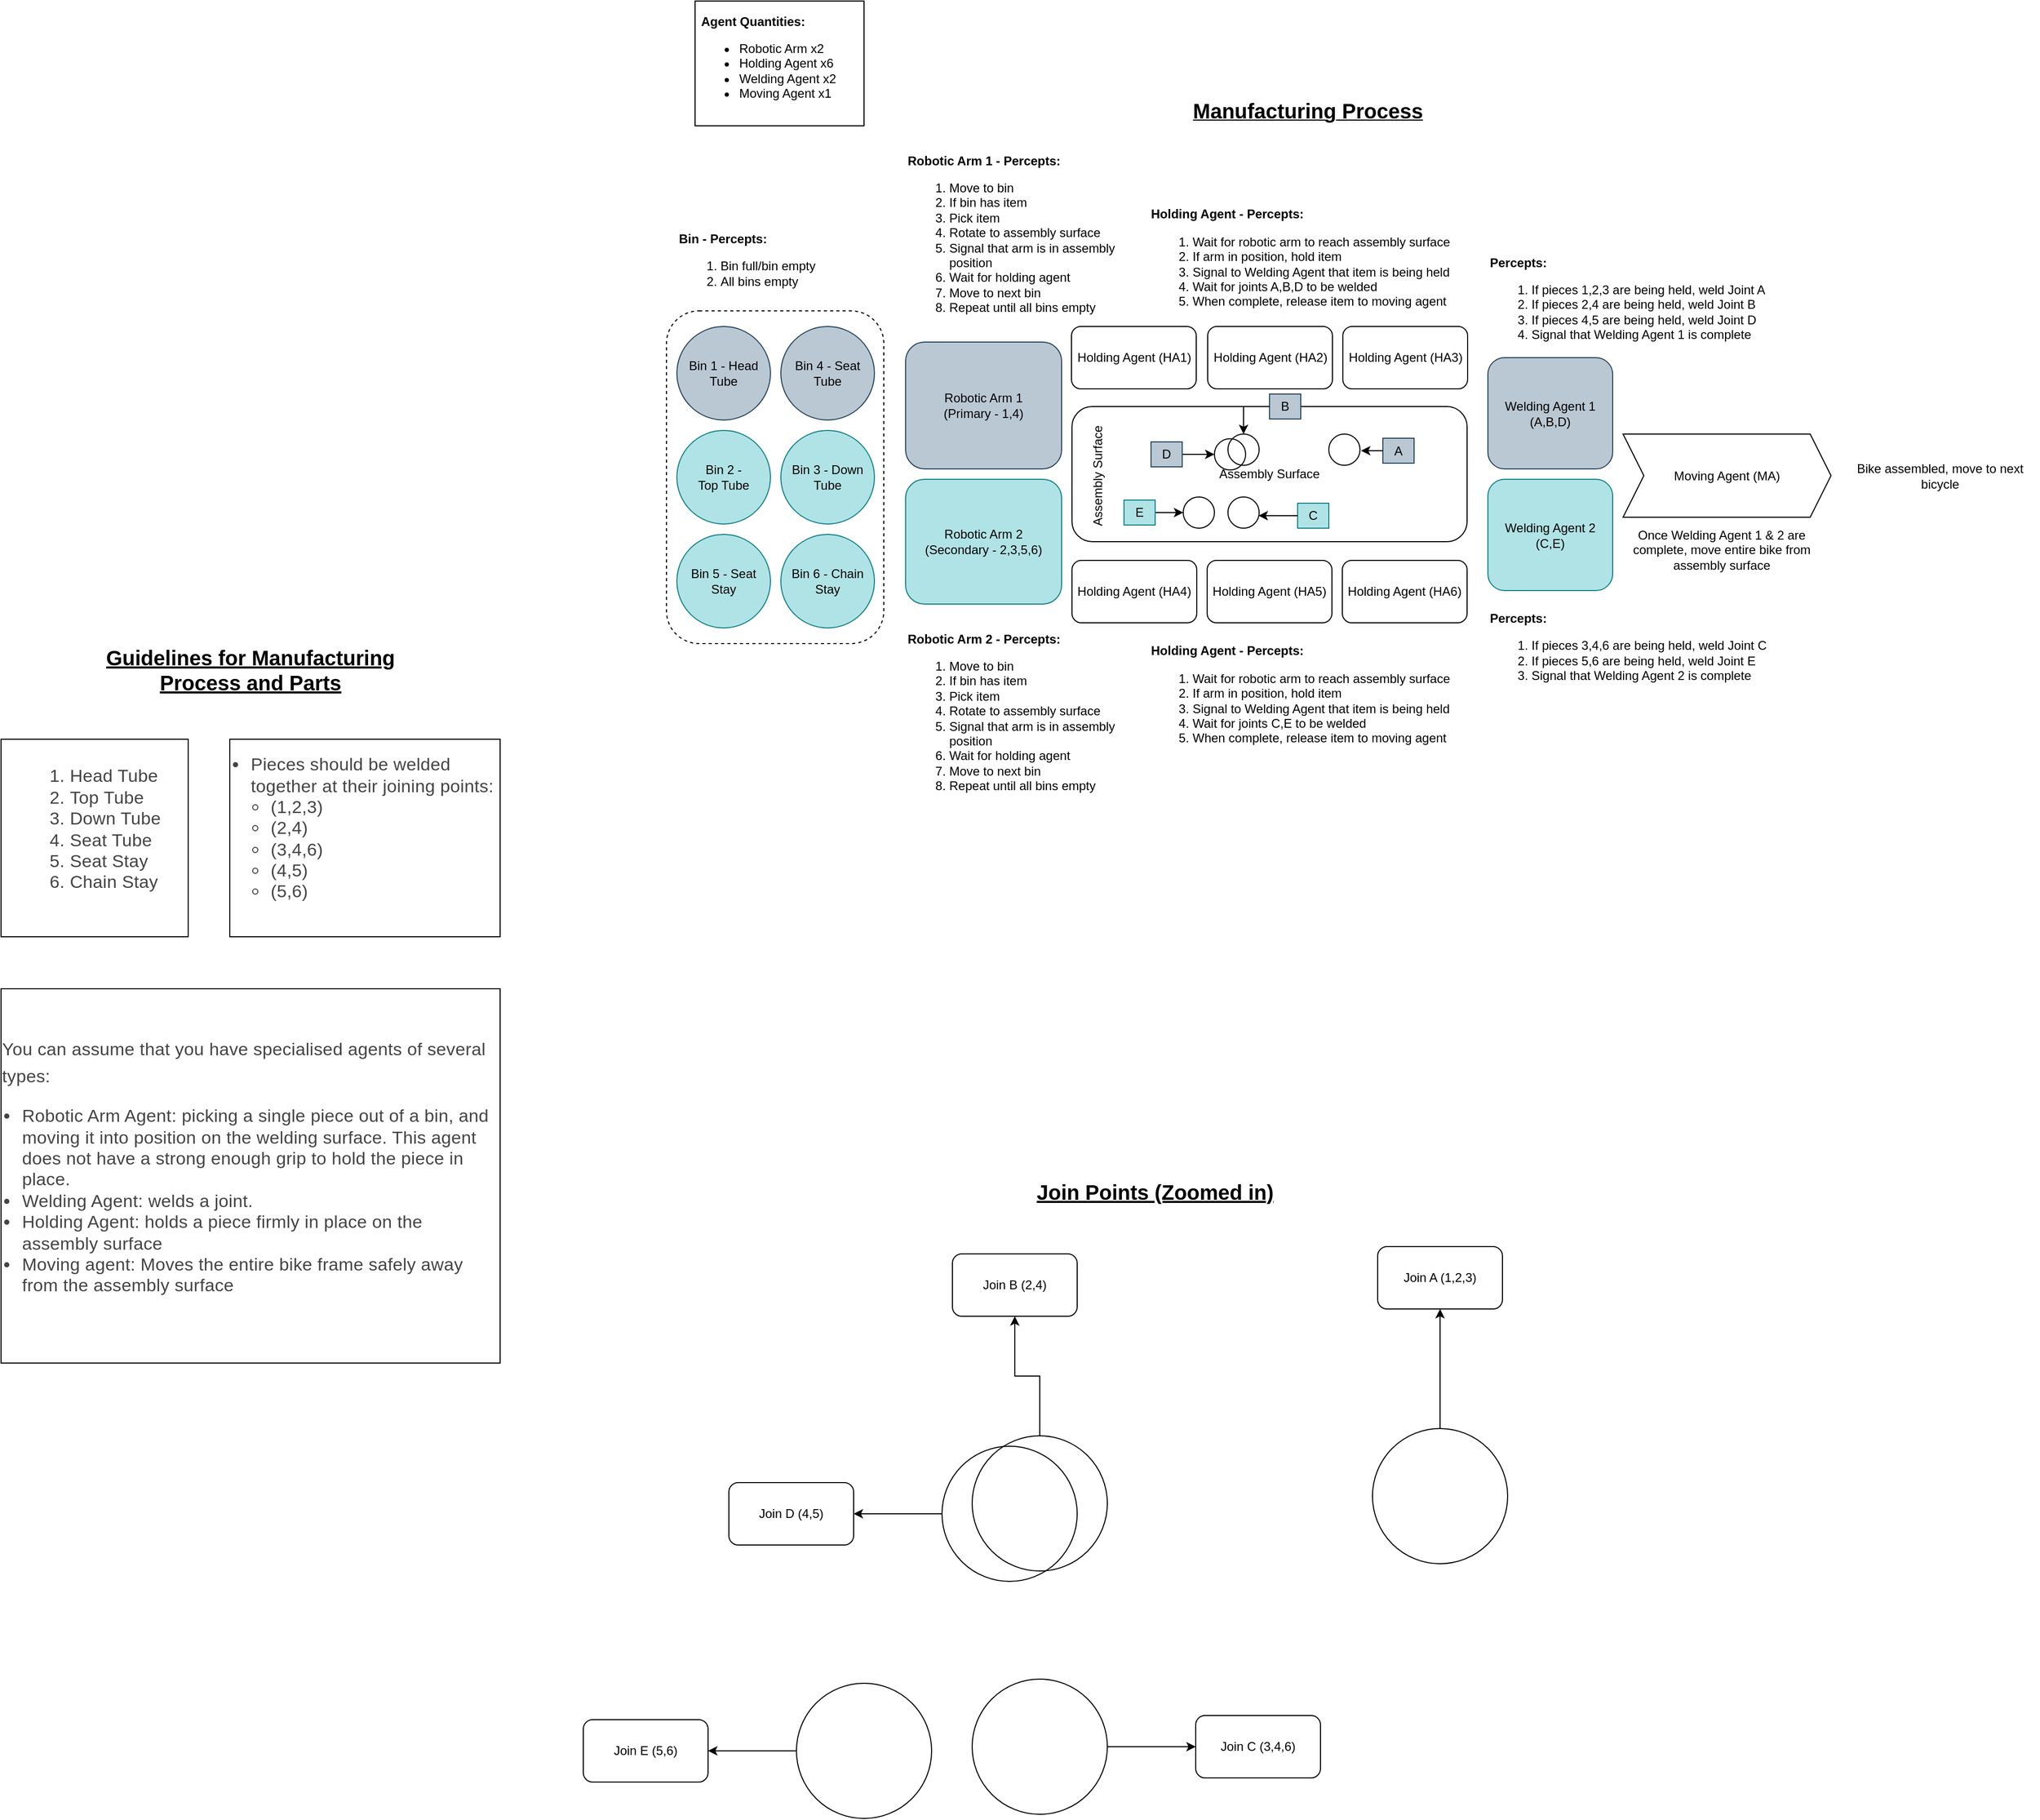 <mxfile version="21.8.0" type="github">
  <diagram id="C5RBs43oDa-KdzZeNtuy" name="Page-1">
    <mxGraphModel dx="2922" dy="2424" grid="1" gridSize="10" guides="1" tooltips="1" connect="1" arrows="1" fold="1" page="1" pageScale="1" pageWidth="827" pageHeight="1169" math="0" shadow="0">
      <root>
        <mxCell id="WIyWlLk6GJQsqaUBKTNV-0" />
        <mxCell id="WIyWlLk6GJQsqaUBKTNV-1" parent="WIyWlLk6GJQsqaUBKTNV-0" />
        <mxCell id="1owg42yloBusg6G1mB5r-0" value="&lt;ol style=&quot;box-sizing: border-box; margin-top: 0px; margin-bottom: 1rem; padding-top: 10px; padding-bottom: 10px; font-size: 17px; color: rgb(68, 68, 68); font-family: proxima-nova, sans-serif; letter-spacing: 0.175px; text-align: left; background-color: rgb(255, 255, 255);&quot;&gt;&lt;li style=&quot;box-sizing: border-box;&quot;&gt;Head Tube&lt;/li&gt;&lt;li style=&quot;box-sizing: border-box;&quot;&gt;Top Tube&lt;/li&gt;&lt;li style=&quot;box-sizing: border-box;&quot;&gt;Down Tube&lt;/li&gt;&lt;li style=&quot;box-sizing: border-box;&quot;&gt;Seat Tube&lt;/li&gt;&lt;li style=&quot;box-sizing: border-box;&quot;&gt;Seat Stay&lt;/li&gt;&lt;li style=&quot;box-sizing: border-box;&quot;&gt;Chain Stay&lt;/li&gt;&lt;/ol&gt;" style="rounded=0;whiteSpace=wrap;html=1;" vertex="1" parent="WIyWlLk6GJQsqaUBKTNV-1">
          <mxGeometry x="-150" y="-10" width="180" height="190" as="geometry" />
        </mxCell>
        <mxCell id="1owg42yloBusg6G1mB5r-1" value="&lt;p style=&quot;box-sizing: border-box; margin-top: 0px; margin-bottom: 1rem; line-height: 1.5; font-family: proxima-nova, arial, sans-serif; font-size: 17px; color: rgb(68, 68, 68); padding-right: 10px; letter-spacing: 0.175px; text-align: left; background-color: rgb(255, 255, 255);&quot;&gt;You can assume that you have specialised agents of several types:&lt;/p&gt;&lt;ul style=&quot;box-sizing: border-box; margin-top: 0px; padding-left: 1rem; margin-inline-start: 0.2rem; margin-bottom: 18px; font-family: proxima-nova, arial, sans-serif; font-size: 17px; color: rgb(68, 68, 68); letter-spacing: 0.175px; text-align: left; background-color: rgb(255, 255, 255);&quot; id=&quot;yui_3_17_2_1_1695556231344_34&quot;&gt;&lt;li style=&quot;box-sizing: border-box;&quot;&gt;Robotic Arm Agent: picking a single piece out of a bin, and moving it into position on the welding surface. This agent does not have a strong enough grip to hold the piece in place.&lt;/li&gt;&lt;li style=&quot;box-sizing: border-box;&quot; id=&quot;yui_3_17_2_1_1695556231344_33&quot;&gt;Welding Agent: welds a joint.&lt;/li&gt;&lt;li style=&quot;box-sizing: border-box;&quot;&gt;Holding Agent: holds a piece firmly in place on the assembly surface&lt;/li&gt;&lt;li style=&quot;box-sizing: border-box;&quot;&gt;Moving agent: Moves the entire bike frame safely away from the assembly surface&lt;/li&gt;&lt;/ul&gt;" style="rounded=0;whiteSpace=wrap;html=1;" vertex="1" parent="WIyWlLk6GJQsqaUBKTNV-1">
          <mxGeometry x="-150" y="230" width="480" height="360" as="geometry" />
        </mxCell>
        <mxCell id="1owg42yloBusg6G1mB5r-2" value="&lt;ul style=&quot;box-sizing: border-box; margin-top: 0px; padding-left: 1rem; margin-inline-start: 0.2rem; margin-bottom: 18px; font-family: proxima-nova, arial, sans-serif; font-size: 17px; color: rgb(68, 68, 68); letter-spacing: 0.175px; text-align: left; background-color: rgb(255, 255, 255);&quot; id=&quot;yui_3_17_2_1_1695556231344_37&quot;&gt;&lt;li style=&quot;box-sizing: border-box;&quot;&gt;Pieces should be welded together at their joining points:&lt;ul style=&quot;box-sizing: border-box; margin-top: 0px; padding-left: 1rem; margin-inline-start: 0.2rem; margin-bottom: 18px;&quot;&gt;&lt;li style=&quot;box-sizing: border-box;&quot;&gt;(1,2,3)&lt;/li&gt;&lt;li style=&quot;box-sizing: border-box;&quot;&gt;(2,4)&lt;/li&gt;&lt;li style=&quot;box-sizing: border-box;&quot;&gt;(3,4,6)&lt;/li&gt;&lt;li style=&quot;box-sizing: border-box;&quot;&gt;(4,5)&lt;/li&gt;&lt;li style=&quot;box-sizing: border-box;&quot;&gt;(5,6)&lt;/li&gt;&lt;/ul&gt;&lt;/li&gt;&lt;/ul&gt;" style="rounded=0;whiteSpace=wrap;html=1;" vertex="1" parent="WIyWlLk6GJQsqaUBKTNV-1">
          <mxGeometry x="70" y="-10" width="260" height="190" as="geometry" />
        </mxCell>
        <mxCell id="1owg42yloBusg6G1mB5r-3" value="Bin 1 - Head Tube" style="ellipse;whiteSpace=wrap;html=1;fillColor=#bac8d3;strokeColor=#23445d;" vertex="1" parent="WIyWlLk6GJQsqaUBKTNV-1">
          <mxGeometry x="500" y="-407" width="90" height="90" as="geometry" />
        </mxCell>
        <mxCell id="1owg42yloBusg6G1mB5r-4" value="Bin 3 - Down&lt;br&gt;Tube" style="ellipse;whiteSpace=wrap;html=1;fillColor=#b0e3e6;strokeColor=#0e8088;" vertex="1" parent="WIyWlLk6GJQsqaUBKTNV-1">
          <mxGeometry x="600" y="-307" width="90" height="90" as="geometry" />
        </mxCell>
        <mxCell id="1owg42yloBusg6G1mB5r-5" value="Bin 6 - Chain Stay" style="ellipse;whiteSpace=wrap;html=1;fillColor=#b0e3e6;strokeColor=#0e8088;" vertex="1" parent="WIyWlLk6GJQsqaUBKTNV-1">
          <mxGeometry x="600" y="-207" width="90" height="90" as="geometry" />
        </mxCell>
        <mxCell id="1owg42yloBusg6G1mB5r-6" value="Bin 5 - Seat Stay" style="ellipse;whiteSpace=wrap;html=1;fillColor=#b0e3e6;strokeColor=#0e8088;" vertex="1" parent="WIyWlLk6GJQsqaUBKTNV-1">
          <mxGeometry x="500" y="-207" width="90" height="90" as="geometry" />
        </mxCell>
        <mxCell id="1owg42yloBusg6G1mB5r-7" value="Bin 2 - &lt;br&gt;Top Tube" style="ellipse;whiteSpace=wrap;html=1;fillColor=#b0e3e6;strokeColor=#0e8088;" vertex="1" parent="WIyWlLk6GJQsqaUBKTNV-1">
          <mxGeometry x="500" y="-307" width="90" height="90" as="geometry" />
        </mxCell>
        <mxCell id="1owg42yloBusg6G1mB5r-8" value="Bin 4 - Seat Tube" style="ellipse;whiteSpace=wrap;html=1;fillColor=#bac8d3;strokeColor=#23445d;" vertex="1" parent="WIyWlLk6GJQsqaUBKTNV-1">
          <mxGeometry x="600" y="-407" width="90" height="90" as="geometry" />
        </mxCell>
        <mxCell id="1owg42yloBusg6G1mB5r-9" value="" style="shape=image;verticalLabelPosition=bottom;labelBackgroundColor=default;verticalAlign=top;aspect=fixed;imageAspect=0;image=https://liverpool-online-study.com/pluginfile.php/159072/mod_assign/intro/Bicycle.png;" vertex="1" parent="WIyWlLk6GJQsqaUBKTNV-1">
          <mxGeometry x="640" y="635" width="672" height="384" as="geometry" />
        </mxCell>
        <mxCell id="1owg42yloBusg6G1mB5r-10" value="" style="edgeStyle=orthogonalEdgeStyle;rounded=0;orthogonalLoop=1;jettySize=auto;html=1;" edge="1" parent="WIyWlLk6GJQsqaUBKTNV-1" source="1owg42yloBusg6G1mB5r-11" target="1owg42yloBusg6G1mB5r-16">
          <mxGeometry relative="1" as="geometry" />
        </mxCell>
        <mxCell id="1owg42yloBusg6G1mB5r-11" value="" style="ellipse;whiteSpace=wrap;html=1;fillColor=none;" vertex="1" parent="WIyWlLk6GJQsqaUBKTNV-1">
          <mxGeometry x="1169" y="653" width="130" height="130" as="geometry" />
        </mxCell>
        <mxCell id="1owg42yloBusg6G1mB5r-12" value="" style="edgeStyle=orthogonalEdgeStyle;rounded=0;orthogonalLoop=1;jettySize=auto;html=1;" edge="1" parent="WIyWlLk6GJQsqaUBKTNV-1" source="1owg42yloBusg6G1mB5r-13" target="1owg42yloBusg6G1mB5r-24">
          <mxGeometry relative="1" as="geometry" />
        </mxCell>
        <mxCell id="1owg42yloBusg6G1mB5r-13" value="" style="ellipse;whiteSpace=wrap;html=1;fillColor=none;" vertex="1" parent="WIyWlLk6GJQsqaUBKTNV-1">
          <mxGeometry x="615" y="898" width="130" height="130" as="geometry" />
        </mxCell>
        <mxCell id="1owg42yloBusg6G1mB5r-14" value="" style="edgeStyle=orthogonalEdgeStyle;rounded=0;orthogonalLoop=1;jettySize=auto;html=1;" edge="1" parent="WIyWlLk6GJQsqaUBKTNV-1" source="1owg42yloBusg6G1mB5r-15" target="1owg42yloBusg6G1mB5r-17">
          <mxGeometry relative="1" as="geometry" />
        </mxCell>
        <mxCell id="1owg42yloBusg6G1mB5r-15" value="" style="ellipse;whiteSpace=wrap;html=1;fillColor=none;" vertex="1" parent="WIyWlLk6GJQsqaUBKTNV-1">
          <mxGeometry x="784" y="660" width="130" height="130" as="geometry" />
        </mxCell>
        <mxCell id="1owg42yloBusg6G1mB5r-16" value="Join A (1,2,3)" style="rounded=1;whiteSpace=wrap;html=1;fillColor=none;" vertex="1" parent="WIyWlLk6GJQsqaUBKTNV-1">
          <mxGeometry x="1174" y="478" width="120" height="60" as="geometry" />
        </mxCell>
        <mxCell id="1owg42yloBusg6G1mB5r-17" value="Join B (2,4)" style="rounded=1;whiteSpace=wrap;html=1;fillColor=none;" vertex="1" parent="WIyWlLk6GJQsqaUBKTNV-1">
          <mxGeometry x="765" y="485" width="120" height="60" as="geometry" />
        </mxCell>
        <mxCell id="1owg42yloBusg6G1mB5r-18" value="" style="edgeStyle=orthogonalEdgeStyle;rounded=0;orthogonalLoop=1;jettySize=auto;html=1;" edge="1" parent="WIyWlLk6GJQsqaUBKTNV-1" source="1owg42yloBusg6G1mB5r-19" target="1owg42yloBusg6G1mB5r-20">
          <mxGeometry relative="1" as="geometry" />
        </mxCell>
        <mxCell id="1owg42yloBusg6G1mB5r-19" value="" style="ellipse;whiteSpace=wrap;html=1;fillColor=none;" vertex="1" parent="WIyWlLk6GJQsqaUBKTNV-1">
          <mxGeometry x="784" y="894" width="130" height="130" as="geometry" />
        </mxCell>
        <mxCell id="1owg42yloBusg6G1mB5r-20" value="Join C (3,4,6)" style="rounded=1;whiteSpace=wrap;html=1;fillColor=none;" vertex="1" parent="WIyWlLk6GJQsqaUBKTNV-1">
          <mxGeometry x="999" y="929" width="120" height="60" as="geometry" />
        </mxCell>
        <mxCell id="1owg42yloBusg6G1mB5r-21" value="" style="edgeStyle=orthogonalEdgeStyle;rounded=0;orthogonalLoop=1;jettySize=auto;html=1;" edge="1" parent="WIyWlLk6GJQsqaUBKTNV-1" source="1owg42yloBusg6G1mB5r-22" target="1owg42yloBusg6G1mB5r-23">
          <mxGeometry relative="1" as="geometry" />
        </mxCell>
        <mxCell id="1owg42yloBusg6G1mB5r-22" value="" style="ellipse;whiteSpace=wrap;html=1;fillColor=none;" vertex="1" parent="WIyWlLk6GJQsqaUBKTNV-1">
          <mxGeometry x="755" y="670" width="130" height="130" as="geometry" />
        </mxCell>
        <mxCell id="1owg42yloBusg6G1mB5r-23" value="Join D (4,5)" style="rounded=1;whiteSpace=wrap;html=1;fillColor=none;" vertex="1" parent="WIyWlLk6GJQsqaUBKTNV-1">
          <mxGeometry x="550" y="705" width="120" height="60" as="geometry" />
        </mxCell>
        <mxCell id="1owg42yloBusg6G1mB5r-24" value="Join E (5,6)" style="rounded=1;whiteSpace=wrap;html=1;fillColor=none;" vertex="1" parent="WIyWlLk6GJQsqaUBKTNV-1">
          <mxGeometry x="410" y="933" width="120" height="60" as="geometry" />
        </mxCell>
        <mxCell id="1owg42yloBusg6G1mB5r-25" value="Once Welding Agent 1 &amp;amp; 2 are complete, move entire bike from assembly surface" style="text;html=1;strokeColor=none;fillColor=none;align=center;verticalAlign=middle;whiteSpace=wrap;rounded=0;" vertex="1" parent="WIyWlLk6GJQsqaUBKTNV-1">
          <mxGeometry x="1410" y="-217" width="190" height="50" as="geometry" />
        </mxCell>
        <mxCell id="1owg42yloBusg6G1mB5r-26" value="Holding Agent (HA4)" style="rounded=1;whiteSpace=wrap;html=1;" vertex="1" parent="WIyWlLk6GJQsqaUBKTNV-1">
          <mxGeometry x="880" y="-182" width="120" height="60" as="geometry" />
        </mxCell>
        <mxCell id="1owg42yloBusg6G1mB5r-27" value="Holding Agent (HA5)" style="rounded=1;whiteSpace=wrap;html=1;" vertex="1" parent="WIyWlLk6GJQsqaUBKTNV-1">
          <mxGeometry x="1010" y="-182" width="120" height="60" as="geometry" />
        </mxCell>
        <mxCell id="1owg42yloBusg6G1mB5r-28" value="Holding Agent (HA6)" style="rounded=1;whiteSpace=wrap;html=1;" vertex="1" parent="WIyWlLk6GJQsqaUBKTNV-1">
          <mxGeometry x="1140" y="-182" width="120" height="60" as="geometry" />
        </mxCell>
        <mxCell id="1owg42yloBusg6G1mB5r-29" value="Holding Agent (HA1)" style="rounded=1;whiteSpace=wrap;html=1;" vertex="1" parent="WIyWlLk6GJQsqaUBKTNV-1">
          <mxGeometry x="879.5" y="-407" width="120" height="60" as="geometry" />
        </mxCell>
        <mxCell id="1owg42yloBusg6G1mB5r-30" value="Holding Agent (HA2)" style="rounded=1;whiteSpace=wrap;html=1;" vertex="1" parent="WIyWlLk6GJQsqaUBKTNV-1">
          <mxGeometry x="1010.5" y="-407" width="120" height="60" as="geometry" />
        </mxCell>
        <mxCell id="1owg42yloBusg6G1mB5r-31" value="Holding Agent (HA3)" style="rounded=1;whiteSpace=wrap;html=1;" vertex="1" parent="WIyWlLk6GJQsqaUBKTNV-1">
          <mxGeometry x="1140.5" y="-407" width="120" height="60" as="geometry" />
        </mxCell>
        <mxCell id="1owg42yloBusg6G1mB5r-32" value="Robotic Arm 1&lt;br&gt;(Primary - 1,4)" style="rounded=1;whiteSpace=wrap;html=1;fillColor=#bac8d3;strokeColor=#23445d;" vertex="1" parent="WIyWlLk6GJQsqaUBKTNV-1">
          <mxGeometry x="720" y="-392" width="150" height="122" as="geometry" />
        </mxCell>
        <mxCell id="1owg42yloBusg6G1mB5r-33" value="Robotic Arm 2&lt;br style=&quot;border-color: var(--border-color);&quot;&gt;(Secondary - 2,3,5,6)" style="rounded=1;whiteSpace=wrap;html=1;fillColor=#b0e3e6;strokeColor=#0e8088;" vertex="1" parent="WIyWlLk6GJQsqaUBKTNV-1">
          <mxGeometry x="720" y="-260" width="150" height="120" as="geometry" />
        </mxCell>
        <mxCell id="1owg42yloBusg6G1mB5r-34" value="Assembly Surface" style="rounded=1;whiteSpace=wrap;html=1;" vertex="1" parent="WIyWlLk6GJQsqaUBKTNV-1">
          <mxGeometry x="880" y="-330" width="380" height="130" as="geometry" />
        </mxCell>
        <mxCell id="1owg42yloBusg6G1mB5r-35" value="Welding Agent 1 (A,B,D)" style="rounded=1;whiteSpace=wrap;html=1;fillColor=#bac8d3;strokeColor=#23445d;" vertex="1" parent="WIyWlLk6GJQsqaUBKTNV-1">
          <mxGeometry x="1280" y="-377" width="120" height="107" as="geometry" />
        </mxCell>
        <mxCell id="1owg42yloBusg6G1mB5r-36" value="" style="shape=image;verticalLabelPosition=bottom;labelBackgroundColor=default;verticalAlign=top;aspect=fixed;imageAspect=0;image=https://liverpool-online-study.com/pluginfile.php/159072/mod_assign/intro/Bicycle.png;" vertex="1" parent="WIyWlLk6GJQsqaUBKTNV-1">
          <mxGeometry x="991.37" y="-310" width="169.75" height="97" as="geometry" />
        </mxCell>
        <mxCell id="1owg42yloBusg6G1mB5r-37" value="Welding Agent 2&lt;br&gt;(C,E)" style="rounded=1;whiteSpace=wrap;html=1;fillColor=#b0e3e6;strokeColor=#0e8088;" vertex="1" parent="WIyWlLk6GJQsqaUBKTNV-1">
          <mxGeometry x="1280" y="-260" width="120" height="107" as="geometry" />
        </mxCell>
        <mxCell id="1owg42yloBusg6G1mB5r-38" value="Moving Agent (MA)" style="shape=step;perimeter=stepPerimeter;whiteSpace=wrap;html=1;fixedSize=1;" vertex="1" parent="WIyWlLk6GJQsqaUBKTNV-1">
          <mxGeometry x="1410" y="-303.5" width="200" height="80" as="geometry" />
        </mxCell>
        <mxCell id="1owg42yloBusg6G1mB5r-39" value="Bike assembled, move to next bicycle" style="text;html=1;strokeColor=none;fillColor=none;align=center;verticalAlign=middle;whiteSpace=wrap;rounded=0;" vertex="1" parent="WIyWlLk6GJQsqaUBKTNV-1">
          <mxGeometry x="1620" y="-288.5" width="190" height="50" as="geometry" />
        </mxCell>
        <mxCell id="1owg42yloBusg6G1mB5r-40" value="&lt;b&gt;Robotic Arm 2 - Percepts:&lt;/b&gt;&lt;br&gt;&lt;ol&gt;&lt;li&gt;Move to bin&lt;/li&gt;&lt;li&gt;If bin has item&lt;/li&gt;&lt;li&gt;Pick item&lt;/li&gt;&lt;li&gt;Rotate to assembly surface&lt;/li&gt;&lt;li&gt;Signal that arm is in assembly position&lt;/li&gt;&lt;li&gt;Wait for holding agent&lt;/li&gt;&lt;li&gt;Move to next bin&lt;/li&gt;&lt;li&gt;Repeat until all bins empty&lt;/li&gt;&lt;/ol&gt;" style="text;html=1;strokeColor=none;fillColor=none;align=left;verticalAlign=middle;whiteSpace=wrap;rounded=0;" vertex="1" parent="WIyWlLk6GJQsqaUBKTNV-1">
          <mxGeometry x="720" y="-120" width="210" height="180" as="geometry" />
        </mxCell>
        <mxCell id="1owg42yloBusg6G1mB5r-41" value="&lt;b&gt;Robotic Arm 1 - Percepts:&lt;/b&gt;&lt;br&gt;&lt;ol&gt;&lt;li&gt;Move to bin&lt;/li&gt;&lt;li&gt;If bin has item&lt;/li&gt;&lt;li&gt;Pick item&lt;/li&gt;&lt;li&gt;Rotate to assembly surface&lt;/li&gt;&lt;li&gt;Signal that arm is in assembly position&lt;/li&gt;&lt;li&gt;Wait for holding agent&lt;/li&gt;&lt;li&gt;Move to next bin&lt;/li&gt;&lt;li&gt;Repeat until all bins empty&lt;/li&gt;&lt;/ol&gt;" style="text;html=1;strokeColor=none;fillColor=none;align=left;verticalAlign=middle;whiteSpace=wrap;rounded=0;" vertex="1" parent="WIyWlLk6GJQsqaUBKTNV-1">
          <mxGeometry x="720" y="-580" width="210" height="180" as="geometry" />
        </mxCell>
        <mxCell id="1owg42yloBusg6G1mB5r-42" value="&lt;b&gt;Holding Agent - Percepts:&lt;/b&gt;&lt;br&gt;&lt;ol&gt;&lt;li&gt;Wait for robotic arm to reach assembly surface&lt;/li&gt;&lt;li&gt;If arm in position, hold item&lt;/li&gt;&lt;li&gt;Signal to Welding Agent that item is being held&lt;/li&gt;&lt;li&gt;Wait for joints A,B,D to be welded&lt;/li&gt;&lt;li&gt;When complete, release item to moving agent&lt;/li&gt;&lt;/ol&gt;" style="text;html=1;strokeColor=none;fillColor=none;align=left;verticalAlign=middle;whiteSpace=wrap;rounded=0;" vertex="1" parent="WIyWlLk6GJQsqaUBKTNV-1">
          <mxGeometry x="954" y="-527" width="306" height="120" as="geometry" />
        </mxCell>
        <mxCell id="1owg42yloBusg6G1mB5r-43" value="" style="ellipse;whiteSpace=wrap;html=1;fillColor=none;" vertex="1" parent="WIyWlLk6GJQsqaUBKTNV-1">
          <mxGeometry x="1127" y="-303.5" width="30" height="30" as="geometry" />
        </mxCell>
        <mxCell id="1owg42yloBusg6G1mB5r-44" value="" style="ellipse;whiteSpace=wrap;html=1;fillColor=none;" vertex="1" parent="WIyWlLk6GJQsqaUBKTNV-1">
          <mxGeometry x="1030" y="-243" width="30" height="30" as="geometry" />
        </mxCell>
        <mxCell id="1owg42yloBusg6G1mB5r-45" value="" style="ellipse;whiteSpace=wrap;html=1;fillColor=none;" vertex="1" parent="WIyWlLk6GJQsqaUBKTNV-1">
          <mxGeometry x="987" y="-243" width="30" height="30" as="geometry" />
        </mxCell>
        <mxCell id="1owg42yloBusg6G1mB5r-46" value="" style="ellipse;whiteSpace=wrap;html=1;fillColor=none;" vertex="1" parent="WIyWlLk6GJQsqaUBKTNV-1">
          <mxGeometry x="1030" y="-303.5" width="30" height="30" as="geometry" />
        </mxCell>
        <mxCell id="1owg42yloBusg6G1mB5r-47" value="" style="ellipse;whiteSpace=wrap;html=1;fillColor=none;" vertex="1" parent="WIyWlLk6GJQsqaUBKTNV-1">
          <mxGeometry x="1017" y="-299" width="30" height="30" as="geometry" />
        </mxCell>
        <mxCell id="1owg42yloBusg6G1mB5r-48" value="A" style="rounded=0;whiteSpace=wrap;html=1;fillColor=#bac8d3;strokeColor=#23445d;" vertex="1" parent="WIyWlLk6GJQsqaUBKTNV-1">
          <mxGeometry x="1179" y="-299.5" width="30" height="24" as="geometry" />
        </mxCell>
        <mxCell id="1owg42yloBusg6G1mB5r-49" value="B" style="rounded=0;whiteSpace=wrap;html=1;fillColor=#bac8d3;strokeColor=#23445d;" vertex="1" parent="WIyWlLk6GJQsqaUBKTNV-1">
          <mxGeometry x="1070" y="-342" width="30" height="24" as="geometry" />
        </mxCell>
        <mxCell id="1owg42yloBusg6G1mB5r-50" style="edgeStyle=orthogonalEdgeStyle;rounded=0;orthogonalLoop=1;jettySize=auto;html=1;exitX=0;exitY=0.5;exitDx=0;exitDy=0;entryX=0.5;entryY=0;entryDx=0;entryDy=0;" edge="1" parent="WIyWlLk6GJQsqaUBKTNV-1" source="1owg42yloBusg6G1mB5r-49" target="1owg42yloBusg6G1mB5r-46">
          <mxGeometry relative="1" as="geometry" />
        </mxCell>
        <mxCell id="1owg42yloBusg6G1mB5r-51" style="edgeStyle=orthogonalEdgeStyle;rounded=0;orthogonalLoop=1;jettySize=auto;html=1;exitX=0;exitY=0.5;exitDx=0;exitDy=0;" edge="1" parent="WIyWlLk6GJQsqaUBKTNV-1" source="1owg42yloBusg6G1mB5r-48">
          <mxGeometry relative="1" as="geometry">
            <mxPoint x="1158" y="-288" as="targetPoint" />
          </mxGeometry>
        </mxCell>
        <mxCell id="1owg42yloBusg6G1mB5r-52" style="edgeStyle=orthogonalEdgeStyle;rounded=0;orthogonalLoop=1;jettySize=auto;html=1;exitX=1;exitY=0.5;exitDx=0;exitDy=0;entryX=0;entryY=0.5;entryDx=0;entryDy=0;" edge="1" parent="WIyWlLk6GJQsqaUBKTNV-1" source="1owg42yloBusg6G1mB5r-53" target="1owg42yloBusg6G1mB5r-47">
          <mxGeometry relative="1" as="geometry" />
        </mxCell>
        <mxCell id="1owg42yloBusg6G1mB5r-53" value="D" style="rounded=0;whiteSpace=wrap;html=1;fillColor=#bac8d3;strokeColor=#23445d;" vertex="1" parent="WIyWlLk6GJQsqaUBKTNV-1">
          <mxGeometry x="956" y="-296" width="30" height="24" as="geometry" />
        </mxCell>
        <mxCell id="1owg42yloBusg6G1mB5r-54" style="edgeStyle=orthogonalEdgeStyle;rounded=0;orthogonalLoop=1;jettySize=auto;html=1;exitX=1;exitY=0.5;exitDx=0;exitDy=0;entryX=0;entryY=0.5;entryDx=0;entryDy=0;" edge="1" parent="WIyWlLk6GJQsqaUBKTNV-1" source="1owg42yloBusg6G1mB5r-55" target="1owg42yloBusg6G1mB5r-45">
          <mxGeometry relative="1" as="geometry" />
        </mxCell>
        <mxCell id="1owg42yloBusg6G1mB5r-55" value="E" style="rounded=0;whiteSpace=wrap;html=1;fillColor=#b0e3e6;strokeColor=#0e8088;" vertex="1" parent="WIyWlLk6GJQsqaUBKTNV-1">
          <mxGeometry x="930" y="-240" width="30" height="24" as="geometry" />
        </mxCell>
        <mxCell id="1owg42yloBusg6G1mB5r-56" value="C" style="rounded=0;whiteSpace=wrap;html=1;fillColor=#b0e3e6;strokeColor=#0e8088;" vertex="1" parent="WIyWlLk6GJQsqaUBKTNV-1">
          <mxGeometry x="1097" y="-237" width="30" height="24" as="geometry" />
        </mxCell>
        <mxCell id="1owg42yloBusg6G1mB5r-57" style="edgeStyle=orthogonalEdgeStyle;rounded=0;orthogonalLoop=1;jettySize=auto;html=1;exitX=0;exitY=0.5;exitDx=0;exitDy=0;entryX=0.981;entryY=0.629;entryDx=0;entryDy=0;entryPerimeter=0;" edge="1" parent="WIyWlLk6GJQsqaUBKTNV-1" source="1owg42yloBusg6G1mB5r-56" target="1owg42yloBusg6G1mB5r-44">
          <mxGeometry relative="1" as="geometry" />
        </mxCell>
        <mxCell id="1owg42yloBusg6G1mB5r-58" value="&lt;b&gt;Percepts:&lt;/b&gt;&lt;br&gt;&lt;ol&gt;&lt;li&gt;If pieces 1,2,3 are being held, weld Joint A&lt;/li&gt;&lt;li&gt;If pieces 2,4 are being held, weld Joint B&lt;/li&gt;&lt;li&gt;If pieces 4,5 are being held, weld Joint D&lt;/li&gt;&lt;li&gt;Signal that Welding Agent 1 is complete&lt;/li&gt;&lt;/ol&gt;" style="text;html=1;strokeColor=none;fillColor=none;align=left;verticalAlign=middle;whiteSpace=wrap;rounded=0;" vertex="1" parent="WIyWlLk6GJQsqaUBKTNV-1">
          <mxGeometry x="1280" y="-482" width="280" height="107" as="geometry" />
        </mxCell>
        <mxCell id="1owg42yloBusg6G1mB5r-59" value="&lt;b&gt;Percepts:&lt;/b&gt;&lt;br&gt;&lt;ol&gt;&lt;li&gt;If pieces 3,4,6 are being held, weld Joint C&lt;/li&gt;&lt;li&gt;If pieces 5,6 are being held, weld Joint E&lt;/li&gt;&lt;li&gt;Signal that Welding Agent 2 is complete&lt;/li&gt;&lt;/ol&gt;" style="text;html=1;strokeColor=none;fillColor=none;align=left;verticalAlign=middle;whiteSpace=wrap;rounded=0;" vertex="1" parent="WIyWlLk6GJQsqaUBKTNV-1">
          <mxGeometry x="1280" y="-147" width="280" height="107" as="geometry" />
        </mxCell>
        <mxCell id="1owg42yloBusg6G1mB5r-60" value="&lt;b&gt;Bin - Percepts:&lt;/b&gt;&lt;br&gt;&lt;ol&gt;&lt;li&gt;Bin full/bin empty&lt;/li&gt;&lt;li&gt;All bins empty&lt;/li&gt;&lt;/ol&gt;" style="text;html=1;strokeColor=none;fillColor=none;align=left;verticalAlign=middle;whiteSpace=wrap;rounded=0;" vertex="1" parent="WIyWlLk6GJQsqaUBKTNV-1">
          <mxGeometry x="500" y="-510" width="190" height="90" as="geometry" />
        </mxCell>
        <mxCell id="1owg42yloBusg6G1mB5r-61" value="Assembly Surface" style="text;html=1;strokeColor=none;fillColor=none;align=center;verticalAlign=middle;whiteSpace=wrap;rounded=0;rotation=-90;" vertex="1" parent="WIyWlLk6GJQsqaUBKTNV-1">
          <mxGeometry x="853" y="-278.5" width="103" height="30" as="geometry" />
        </mxCell>
        <mxCell id="1owg42yloBusg6G1mB5r-62" value="" style="rounded=1;whiteSpace=wrap;html=1;fillColor=none;dashed=1;" vertex="1" parent="WIyWlLk6GJQsqaUBKTNV-1">
          <mxGeometry x="490" y="-422" width="209" height="320" as="geometry" />
        </mxCell>
        <mxCell id="1owg42yloBusg6G1mB5r-63" value="&lt;b&gt;Holding Agent - Percepts:&lt;/b&gt;&lt;br&gt;&lt;ol&gt;&lt;li&gt;Wait for robotic arm to reach assembly surface&lt;/li&gt;&lt;li&gt;If arm in position, hold item&lt;/li&gt;&lt;li&gt;Signal to Welding Agent that item is being held&lt;/li&gt;&lt;li&gt;Wait for joints C,E to be welded&lt;/li&gt;&lt;li&gt;When complete, release item to moving agent&lt;/li&gt;&lt;/ol&gt;" style="text;html=1;strokeColor=none;fillColor=none;align=left;verticalAlign=middle;whiteSpace=wrap;rounded=0;" vertex="1" parent="WIyWlLk6GJQsqaUBKTNV-1">
          <mxGeometry x="954" y="-107" width="306" height="120" as="geometry" />
        </mxCell>
        <mxCell id="1owg42yloBusg6G1mB5r-64" value="&lt;b&gt;&lt;u&gt;&lt;font style=&quot;font-size: 20px;&quot;&gt;Manufacturing Process&lt;/font&gt;&lt;/u&gt;&lt;/b&gt;" style="text;html=1;strokeColor=none;fillColor=none;align=center;verticalAlign=middle;whiteSpace=wrap;rounded=0;" vertex="1" parent="WIyWlLk6GJQsqaUBKTNV-1">
          <mxGeometry x="947.25" y="-640" width="319.5" height="50" as="geometry" />
        </mxCell>
        <mxCell id="1owg42yloBusg6G1mB5r-65" value="&lt;span style=&quot;font-size: 20px;&quot;&gt;&lt;b&gt;&lt;u&gt;Guidelines for Manufacturing Process and Parts&lt;/u&gt;&lt;/b&gt;&lt;/span&gt;" style="text;html=1;strokeColor=none;fillColor=none;align=center;verticalAlign=middle;whiteSpace=wrap;rounded=0;" vertex="1" parent="WIyWlLk6GJQsqaUBKTNV-1">
          <mxGeometry x="-69.75" y="-102" width="319.5" height="50" as="geometry" />
        </mxCell>
        <mxCell id="1owg42yloBusg6G1mB5r-66" value="&lt;b&gt;&lt;font style=&quot;font-size: 20px;&quot;&gt;&lt;u&gt;Join Points (Zoomed in)&lt;/u&gt;&lt;/font&gt;&lt;/b&gt;" style="text;html=1;strokeColor=none;fillColor=none;align=center;verticalAlign=middle;whiteSpace=wrap;rounded=0;" vertex="1" parent="WIyWlLk6GJQsqaUBKTNV-1">
          <mxGeometry x="799.5" y="400" width="319.5" height="50" as="geometry" />
        </mxCell>
        <mxCell id="1owg42yloBusg6G1mB5r-67" value="&lt;b&gt;&amp;nbsp;Agent Quantities:&lt;/b&gt;&lt;br&gt;&lt;ul&gt;&lt;li&gt;Robotic Arm x2&lt;/li&gt;&lt;li&gt;Holding Agent x6&lt;/li&gt;&lt;li&gt;Welding Agent x2&lt;/li&gt;&lt;li&gt;Moving Agent x1&lt;/li&gt;&lt;/ul&gt;" style="rounded=0;whiteSpace=wrap;html=1;align=left;" vertex="1" parent="WIyWlLk6GJQsqaUBKTNV-1">
          <mxGeometry x="517.5" y="-720" width="162.5" height="120" as="geometry" />
        </mxCell>
      </root>
    </mxGraphModel>
  </diagram>
</mxfile>
